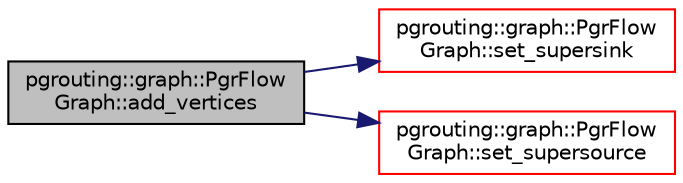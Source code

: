 digraph "pgrouting::graph::PgrFlowGraph::add_vertices"
{
  edge [fontname="Helvetica",fontsize="10",labelfontname="Helvetica",labelfontsize="10"];
  node [fontname="Helvetica",fontsize="10",shape=record];
  rankdir="LR";
  Node15 [label="pgrouting::graph::PgrFlow\lGraph::add_vertices",height=0.2,width=0.4,color="black", fillcolor="grey75", style="filled", fontcolor="black"];
  Node15 -> Node16 [color="midnightblue",fontsize="10",style="solid",fontname="Helvetica"];
  Node16 [label="pgrouting::graph::PgrFlow\lGraph::set_supersink",height=0.2,width=0.4,color="red", fillcolor="white", style="filled",URL="$classpgrouting_1_1graph_1_1PgrFlowGraph.html#a6d9fcc65f99c73ac788f61ea0219e9f2"];
  Node15 -> Node18 [color="midnightblue",fontsize="10",style="solid",fontname="Helvetica"];
  Node18 [label="pgrouting::graph::PgrFlow\lGraph::set_supersource",height=0.2,width=0.4,color="red", fillcolor="white", style="filled",URL="$classpgrouting_1_1graph_1_1PgrFlowGraph.html#af8575d1d61fb2bbbd0f1b9255e20309c"];
}
